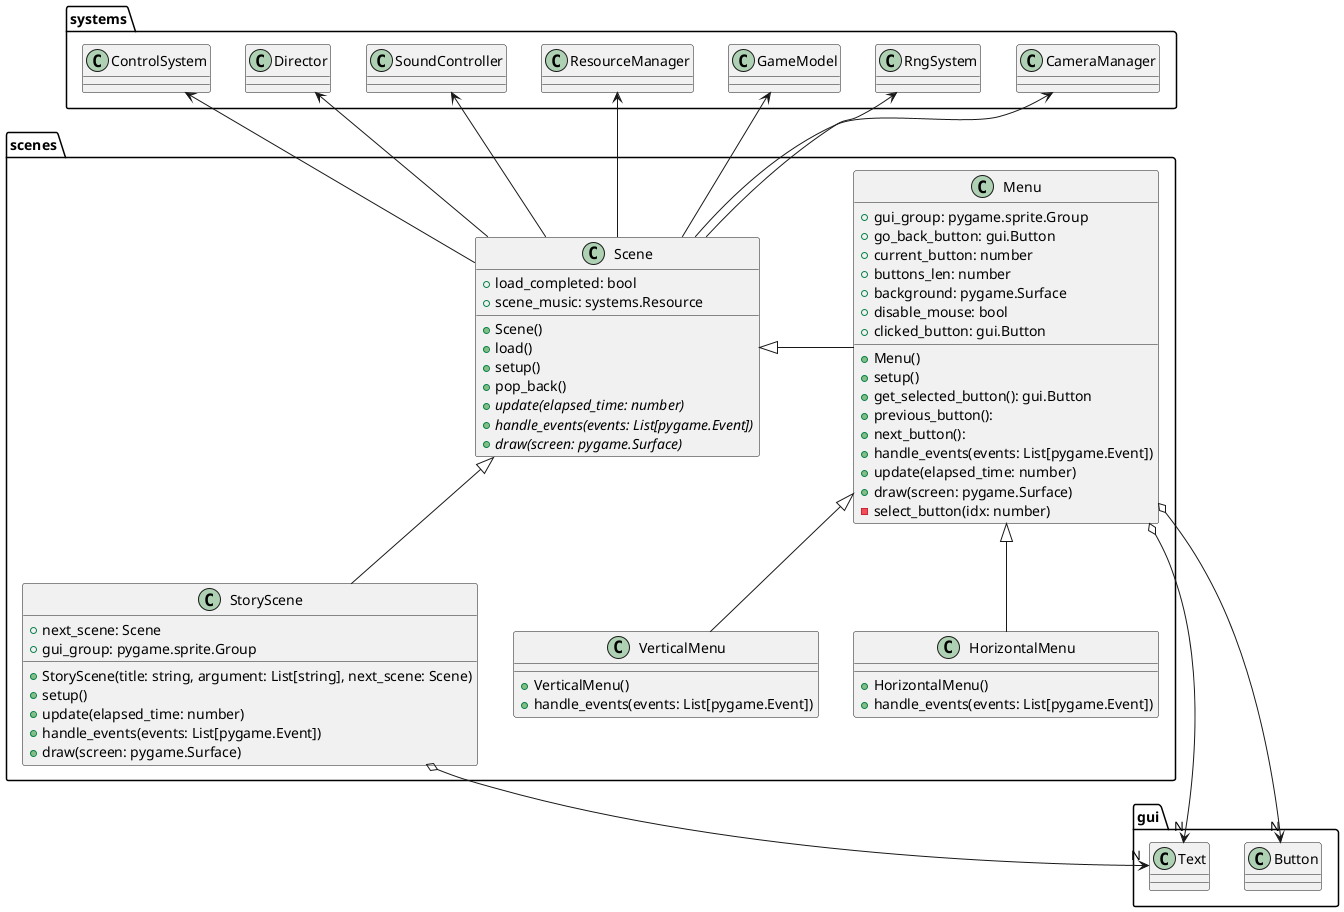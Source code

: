 @startuml menus

class scenes.Scene {
	+ load_completed: bool
	+ scene_music: systems.Resource

	+ Scene()
	+ load()
	+ setup()
	+ pop_back()
	{abstract} + update(elapsed_time: number)
	{abstract} + handle_events(events: List[pygame.Event])
	{abstract} + draw(screen: pygame.Surface)
}

class scenes.Menu {
	+ gui_group: pygame.sprite.Group
	+ go_back_button: gui.Button
	+ current_button: number
	+ buttons_len: number
	+ background: pygame.Surface
	+ disable_mouse: bool
	+ clicked_button: gui.Button

	+ Menu()
	+ setup()
	+ get_selected_button(): gui.Button
	+ previous_button():
	+ next_button():
	+ handle_events(events: List[pygame.Event])
	+ update(elapsed_time: number)
	+ draw(screen: pygame.Surface)
	- select_button(idx: number)
}

class scenes.VerticalMenu {
	+ VerticalMenu()
	+ handle_events(events: List[pygame.Event])
}

class scenes.HorizontalMenu {
	+ HorizontalMenu()
	+ handle_events(events: List[pygame.Event])
}

class scenes.StoryScene extends scenes.Scene {
	+ next_scene: Scene
	+ gui_group: pygame.sprite.Group

	+ StoryScene(title: string, argument: List[string], next_scene: Scene)
	+ setup()
	+ update(elapsed_time: number)
	+ handle_events(events: List[pygame.Event])
	+ draw(screen: pygame.Surface)
}

scenes.Menu -left-|> scenes.Scene

scenes.VerticalMenu -up-|> scenes.Menu
scenes.HorizontalMenu -up-|> scenes.Menu

scenes.Scene -up-> systems.ControlSystem
scenes.Scene -up-> systems.Director
scenes.Scene -up-> systems.SoundController
scenes.Scene -up-> systems.ResourceManager
scenes.Scene -up-> systems.GameModel
scenes.Scene -up-> systems.RngSystem
scenes.Scene -up-> systems.CameraManager

scenes.Menu o--> "N" gui.Button
scenes.StoryScene o--> "N" gui.Text
scenes.Menu o--> "N" gui.Text

@enduml

